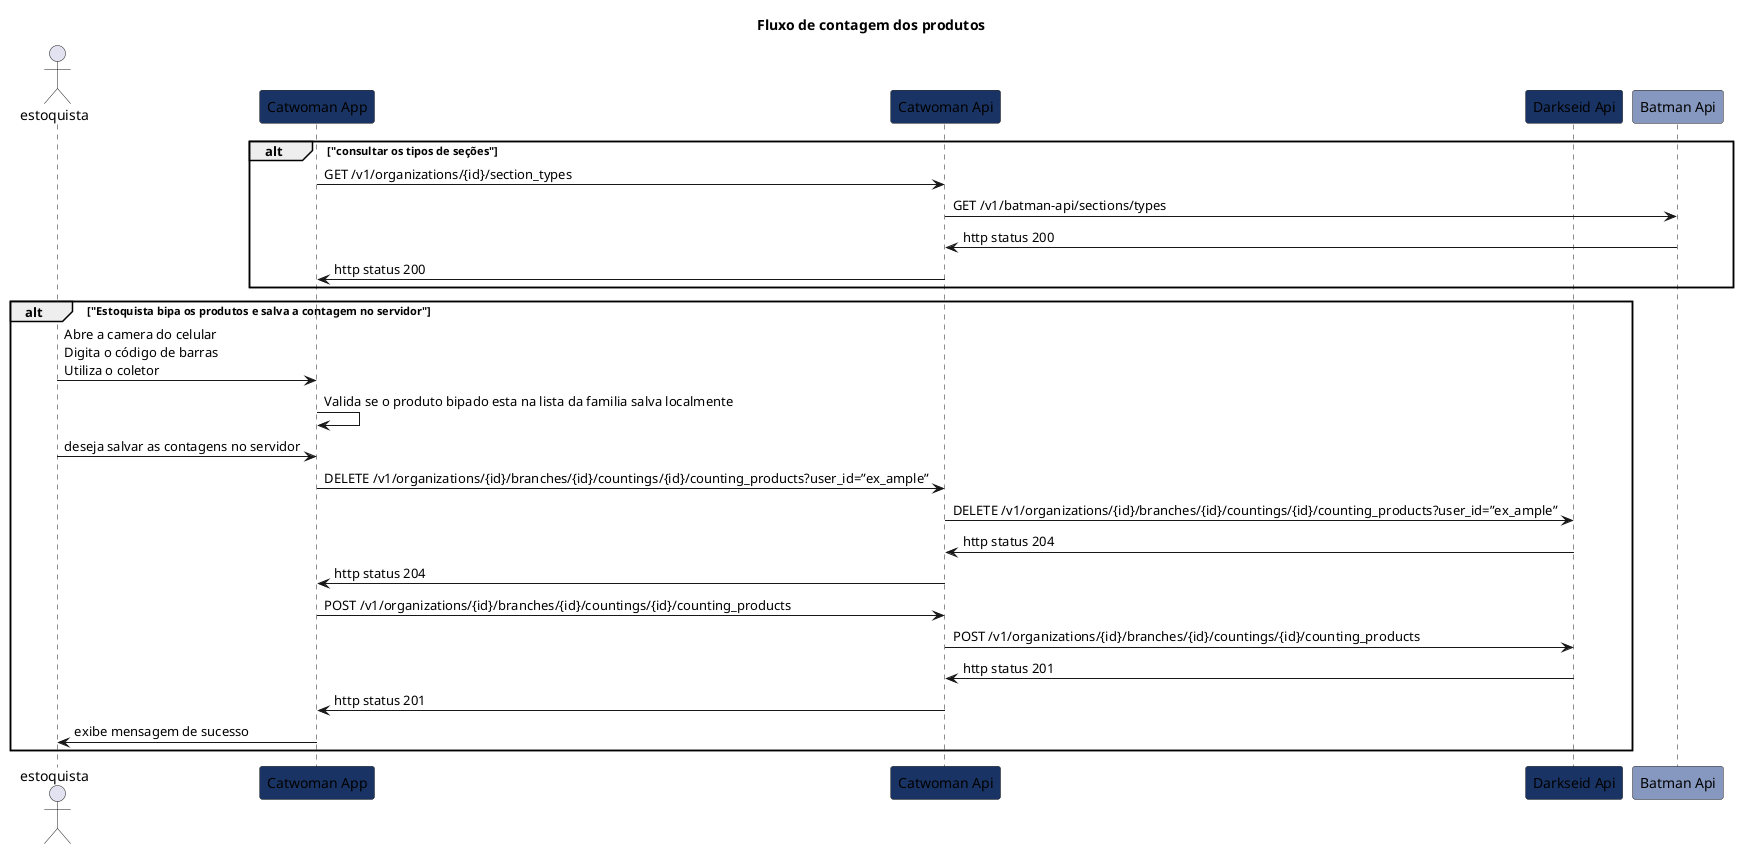 @startuml Fluxo de contagem dos produtos
title Fluxo de contagem dos produtos

  actor "estoquista"
  participant "Catwoman App" #193464  
  participant "Catwoman Api" #193464
  participant "Darkseid Api" #193464  
  participant "Batman Api" #8698C0

  alt "consultar os tipos de seções"
    "Catwoman App" -> "Catwoman Api": GET /v1/organizations/{id}/section_types 
    "Catwoman Api" -> "Batman Api": GET /v1/batman-api/sections/types
    "Batman Api" -> "Catwoman Api": http status 200
    "Catwoman Api" -> "Catwoman App": http status 200
  end

  alt "Estoquista bipa os produtos e salva a contagem no servidor"
    "estoquista" -> "Catwoman App": Abre a camera do celular \nDigita o código de barras\nUtiliza o coletor
    "Catwoman App" -> "Catwoman App": Valida se o produto bipado esta na lista da familia salva localmente
    "estoquista" -> "Catwoman App": deseja salvar as contagens no servidor
    "Catwoman App" -> "Catwoman Api": DELETE /v1/organizations/{id}/branches/{id}/countings/{id}/counting_products?user_id=”ex_ample”
    "Catwoman Api" -> "Darkseid Api": DELETE /v1/organizations/{id}/branches/{id}/countings/{id}/counting_products?user_id=”ex_ample”
    "Darkseid Api" -> "Catwoman Api": http status 204
    "Catwoman Api" -> "Catwoman App": http status 204
    "Catwoman App" -> "Catwoman Api": POST /v1/organizations/{id}/branches/{id}/countings/{id}/counting_products
    "Catwoman Api" -> "Darkseid Api": POST /v1/organizations/{id}/branches/{id}/countings/{id}/counting_products
    "Darkseid Api" -> "Catwoman Api": http status 201
    "Catwoman Api" -> "Catwoman App": http status 201
    "Catwoman App" -> "estoquista": exibe mensagem de sucesso
  end
@enduml